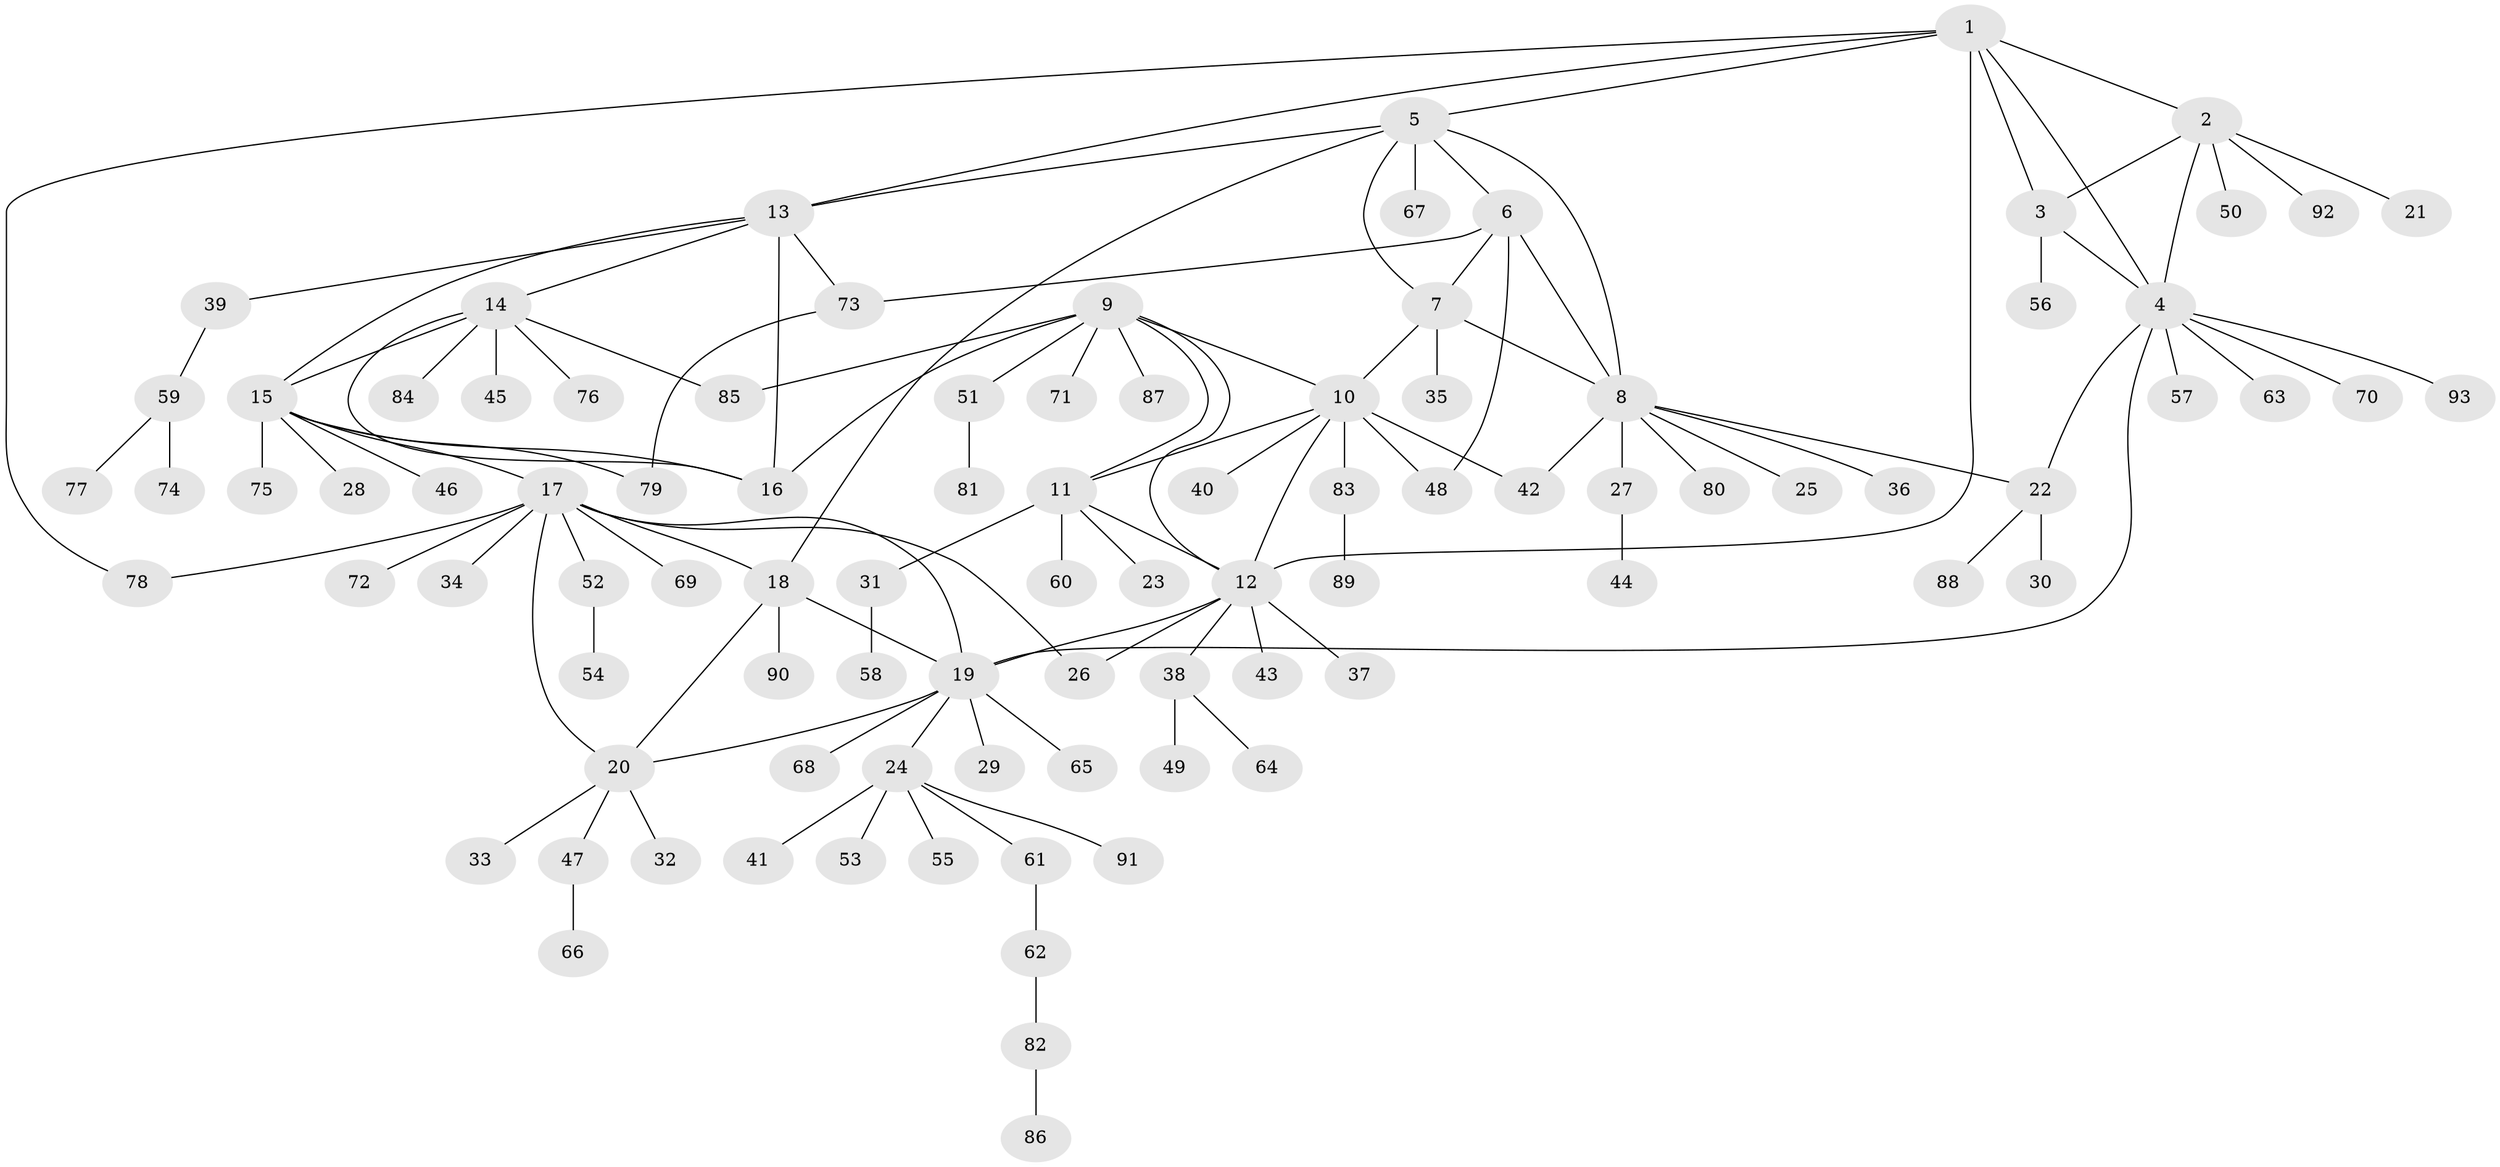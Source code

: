 // Generated by graph-tools (version 1.1) at 2025/16/03/09/25 04:16:11]
// undirected, 93 vertices, 121 edges
graph export_dot {
graph [start="1"]
  node [color=gray90,style=filled];
  1;
  2;
  3;
  4;
  5;
  6;
  7;
  8;
  9;
  10;
  11;
  12;
  13;
  14;
  15;
  16;
  17;
  18;
  19;
  20;
  21;
  22;
  23;
  24;
  25;
  26;
  27;
  28;
  29;
  30;
  31;
  32;
  33;
  34;
  35;
  36;
  37;
  38;
  39;
  40;
  41;
  42;
  43;
  44;
  45;
  46;
  47;
  48;
  49;
  50;
  51;
  52;
  53;
  54;
  55;
  56;
  57;
  58;
  59;
  60;
  61;
  62;
  63;
  64;
  65;
  66;
  67;
  68;
  69;
  70;
  71;
  72;
  73;
  74;
  75;
  76;
  77;
  78;
  79;
  80;
  81;
  82;
  83;
  84;
  85;
  86;
  87;
  88;
  89;
  90;
  91;
  92;
  93;
  1 -- 2;
  1 -- 3;
  1 -- 4;
  1 -- 5;
  1 -- 12;
  1 -- 13;
  1 -- 78;
  2 -- 3;
  2 -- 4;
  2 -- 21;
  2 -- 50;
  2 -- 92;
  3 -- 4;
  3 -- 56;
  4 -- 19;
  4 -- 22;
  4 -- 57;
  4 -- 63;
  4 -- 70;
  4 -- 93;
  5 -- 6;
  5 -- 7;
  5 -- 8;
  5 -- 13;
  5 -- 18;
  5 -- 67;
  6 -- 7;
  6 -- 8;
  6 -- 48;
  6 -- 73;
  7 -- 8;
  7 -- 10;
  7 -- 35;
  8 -- 22;
  8 -- 25;
  8 -- 27;
  8 -- 36;
  8 -- 42;
  8 -- 80;
  9 -- 10;
  9 -- 11;
  9 -- 12;
  9 -- 16;
  9 -- 51;
  9 -- 71;
  9 -- 85;
  9 -- 87;
  10 -- 11;
  10 -- 12;
  10 -- 40;
  10 -- 42;
  10 -- 48;
  10 -- 83;
  11 -- 12;
  11 -- 23;
  11 -- 31;
  11 -- 60;
  12 -- 19;
  12 -- 26;
  12 -- 37;
  12 -- 38;
  12 -- 43;
  13 -- 14;
  13 -- 15;
  13 -- 16;
  13 -- 39;
  13 -- 73;
  14 -- 15;
  14 -- 16;
  14 -- 45;
  14 -- 76;
  14 -- 84;
  14 -- 85;
  15 -- 16;
  15 -- 17;
  15 -- 28;
  15 -- 46;
  15 -- 75;
  15 -- 79;
  17 -- 18;
  17 -- 19;
  17 -- 20;
  17 -- 26;
  17 -- 34;
  17 -- 52;
  17 -- 69;
  17 -- 72;
  17 -- 78;
  18 -- 19;
  18 -- 20;
  18 -- 90;
  19 -- 20;
  19 -- 24;
  19 -- 29;
  19 -- 65;
  19 -- 68;
  20 -- 32;
  20 -- 33;
  20 -- 47;
  22 -- 30;
  22 -- 88;
  24 -- 41;
  24 -- 53;
  24 -- 55;
  24 -- 61;
  24 -- 91;
  27 -- 44;
  31 -- 58;
  38 -- 49;
  38 -- 64;
  39 -- 59;
  47 -- 66;
  51 -- 81;
  52 -- 54;
  59 -- 74;
  59 -- 77;
  61 -- 62;
  62 -- 82;
  73 -- 79;
  82 -- 86;
  83 -- 89;
}

